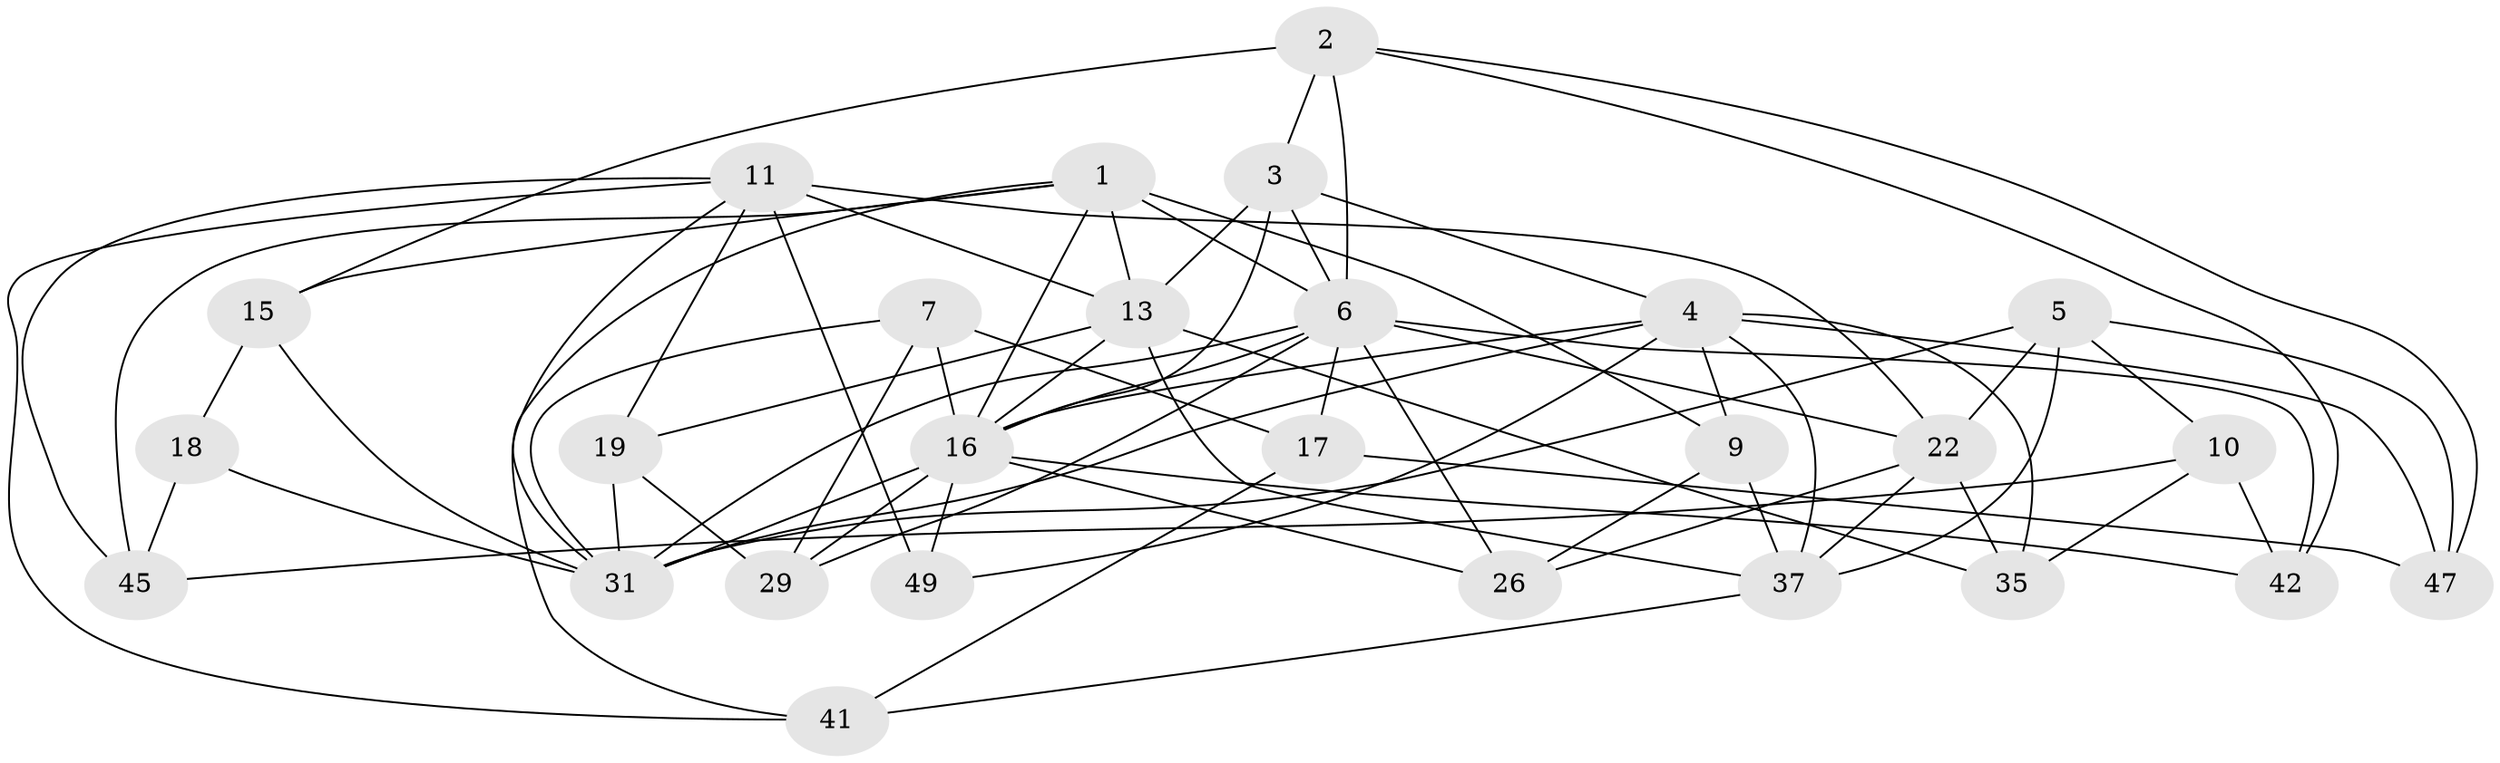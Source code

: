 // original degree distribution, {4: 1.0}
// Generated by graph-tools (version 1.1) at 2025/16/03/09/25 04:16:39]
// undirected, 27 vertices, 72 edges
graph export_dot {
graph [start="1"]
  node [color=gray90,style=filled];
  1 [super="+12+8"];
  2 [super="+54"];
  3 [super="+43"];
  4 [super="+21+27"];
  5 [super="+50"];
  6 [super="+25+20"];
  7;
  9;
  10;
  11 [super="+33"];
  13 [super="+14+23"];
  15 [super="+36"];
  16 [super="+28+30"];
  17;
  18;
  19;
  22 [super="+32"];
  26;
  29;
  31 [super="+52+51+38"];
  35;
  37 [super="+39"];
  41;
  42;
  45;
  47;
  49;
  1 -- 13 [weight=2];
  1 -- 45;
  1 -- 9;
  1 -- 41;
  1 -- 6;
  1 -- 15;
  1 -- 16;
  2 -- 15 [weight=2];
  2 -- 3;
  2 -- 42;
  2 -- 47;
  2 -- 6;
  3 -- 16;
  3 -- 4;
  3 -- 13;
  3 -- 6 [weight=2];
  4 -- 9;
  4 -- 47;
  4 -- 35;
  4 -- 49;
  4 -- 31;
  4 -- 37;
  4 -- 16;
  5 -- 47;
  5 -- 10;
  5 -- 37;
  5 -- 22;
  5 -- 31 [weight=2];
  6 -- 16 [weight=2];
  6 -- 22;
  6 -- 29;
  6 -- 31;
  6 -- 17;
  6 -- 26;
  6 -- 42;
  7 -- 29;
  7 -- 17;
  7 -- 31;
  7 -- 16;
  9 -- 26;
  9 -- 37;
  10 -- 45;
  10 -- 35;
  10 -- 42;
  11 -- 19;
  11 -- 49 [weight=2];
  11 -- 22;
  11 -- 41;
  11 -- 45;
  11 -- 31;
  11 -- 13;
  13 -- 37;
  13 -- 35;
  13 -- 16;
  13 -- 19;
  15 -- 18 [weight=2];
  15 -- 31;
  16 -- 49;
  16 -- 26;
  16 -- 31;
  16 -- 29;
  16 -- 42;
  17 -- 47;
  17 -- 41;
  18 -- 45;
  18 -- 31;
  19 -- 29;
  19 -- 31;
  22 -- 35;
  22 -- 26;
  22 -- 37;
  37 -- 41;
}
